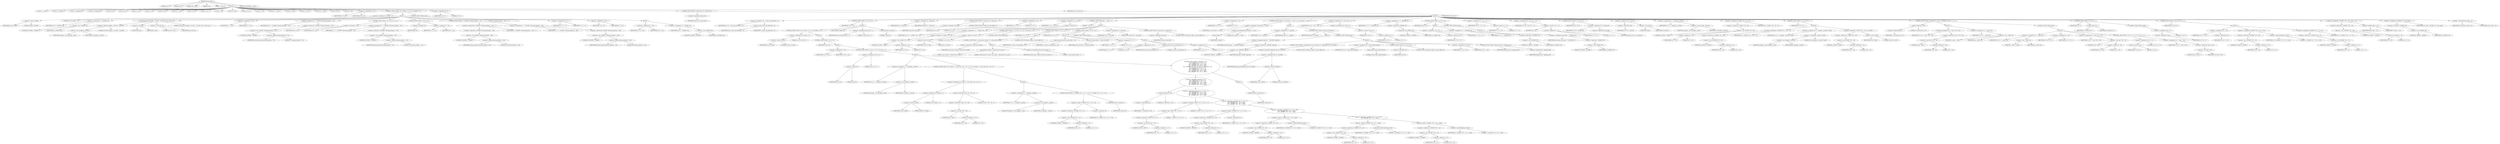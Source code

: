 digraph cache_insert {  
"1000123" [label = "(METHOD,cache_insert)" ]
"1000124" [label = "(PARAM,char *s)" ]
"1000125" [label = "(PARAM,int cp)" ]
"1000126" [label = "(PARAM,time_t time1)" ]
"1000127" [label = "(PARAM,int a4)" ]
"1000128" [label = "(PARAM,__int16 a5)" ]
"1000129" [label = "(BLOCK,,)" ]
"1000130" [label = "(LOCAL,v5: __int16)" ]
"1000131" [label = "(LOCAL,v6: _DWORD *)" ]
"1000132" [label = "(LOCAL,v7: unsigned int)" ]
"1000133" [label = "(LOCAL,v8: unsigned int)" ]
"1000134" [label = "(LOCAL,v9: int)" ]
"1000135" [label = "(LOCAL,v10: int)" ]
"1000136" [label = "(LOCAL,v11: int)" ]
"1000137" [label = "(LOCAL,v12: int)" ]
"1000138" [label = "(LOCAL,v13: int)" ]
"1000139" [label = "(LOCAL,v14: __int16)" ]
"1000140" [label = "(LOCAL,v15: int)" ]
"1000141" [label = "(LOCAL,v16: int *)" ]
"1000142" [label = "(LOCAL,v17: int)" ]
"1000143" [label = "(LOCAL,v19: bool)" ]
"1000144" [label = "(LOCAL,v20: int *)" ]
"1000145" [label = "(LOCAL,v21: int)" ]
"1000146" [label = "(LOCAL,v22: __int64 *)" ]
"1000147" [label = "(LOCAL,v23: char)" ]
"1000148" [label = "(LOCAL,v24: char *)" ]
"1000149" [label = "(LOCAL,v25: __int64)" ]
"1000150" [label = "(LOCAL,v26: int)" ]
"1000151" [label = "(LOCAL,v27: int)" ]
"1000152" [label = "(<operator>.assignment,v5 = a5)" ]
"1000153" [label = "(IDENTIFIER,v5,v5 = a5)" ]
"1000154" [label = "(IDENTIFIER,a5,v5 = a5)" ]
"1000155" [label = "(CONTROL_STRUCTURE,if ( (a5 & 0x980) != 0 ),if ( (a5 & 0x980) != 0 ))" ]
"1000156" [label = "(<operator>.notEquals,(a5 & 0x980) != 0)" ]
"1000157" [label = "(<operator>.and,a5 & 0x980)" ]
"1000158" [label = "(IDENTIFIER,a5,a5 & 0x980)" ]
"1000159" [label = "(LITERAL,0x980,a5 & 0x980)" ]
"1000160" [label = "(LITERAL,0,(a5 & 0x980) != 0)" ]
"1000161" [label = "(BLOCK,,)" ]
"1000162" [label = "(<operator>.assignment,v6 = (_DWORD *)cp)" ]
"1000163" [label = "(IDENTIFIER,v6,v6 = (_DWORD *)cp)" ]
"1000164" [label = "(<operator>.cast,(_DWORD *)cp)" ]
"1000165" [label = "(UNKNOWN,_DWORD *,_DWORD *)" ]
"1000166" [label = "(IDENTIFIER,cp,(_DWORD *)cp)" ]
"1000167" [label = "(log_query,log_query((unsigned __int16)a5 + 0x10000, (int)s, (void *)cp, 0))" ]
"1000168" [label = "(<operator>.addition,(unsigned __int16)a5 + 0x10000)" ]
"1000169" [label = "(<operator>.cast,(unsigned __int16)a5)" ]
"1000170" [label = "(UNKNOWN,unsigned __int16,unsigned __int16)" ]
"1000171" [label = "(IDENTIFIER,a5,(unsigned __int16)a5)" ]
"1000172" [label = "(LITERAL,0x10000,(unsigned __int16)a5 + 0x10000)" ]
"1000173" [label = "(<operator>.cast,(int)s)" ]
"1000174" [label = "(UNKNOWN,int,int)" ]
"1000175" [label = "(IDENTIFIER,s,(int)s)" ]
"1000176" [label = "(<operator>.cast,(void *)cp)" ]
"1000177" [label = "(UNKNOWN,void *,void *)" ]
"1000178" [label = "(IDENTIFIER,cp,(void *)cp)" ]
"1000179" [label = "(LITERAL,0,log_query((unsigned __int16)a5 + 0x10000, (int)s, (void *)cp, 0))" ]
"1000180" [label = "(<operator>.assignment,v7 = a4)" ]
"1000181" [label = "(IDENTIFIER,v7,v7 = a4)" ]
"1000182" [label = "(IDENTIFIER,a4,v7 = a4)" ]
"1000183" [label = "(<operator>.assignment,v8 = *(_DWORD *)(dnsmasq_daemon + 252))" ]
"1000184" [label = "(IDENTIFIER,v8,v8 = *(_DWORD *)(dnsmasq_daemon + 252))" ]
"1000185" [label = "(<operator>.indirection,*(_DWORD *)(dnsmasq_daemon + 252))" ]
"1000186" [label = "(<operator>.cast,(_DWORD *)(dnsmasq_daemon + 252))" ]
"1000187" [label = "(UNKNOWN,_DWORD *,_DWORD *)" ]
"1000188" [label = "(<operator>.addition,dnsmasq_daemon + 252)" ]
"1000189" [label = "(IDENTIFIER,dnsmasq_daemon,dnsmasq_daemon + 252)" ]
"1000190" [label = "(LITERAL,252,dnsmasq_daemon + 252)" ]
"1000191" [label = "(CONTROL_STRUCTURE,if ( v8 < a4 ),if ( v8 < a4 ))" ]
"1000192" [label = "(<operator>.lessThan,v8 < a4)" ]
"1000193" [label = "(IDENTIFIER,v8,v8 < a4)" ]
"1000194" [label = "(IDENTIFIER,a4,v8 < a4)" ]
"1000195" [label = "(<operator>.assignment,v7 = *(_DWORD *)(dnsmasq_daemon + 252))" ]
"1000196" [label = "(IDENTIFIER,v7,v7 = *(_DWORD *)(dnsmasq_daemon + 252))" ]
"1000197" [label = "(<operator>.indirection,*(_DWORD *)(dnsmasq_daemon + 252))" ]
"1000198" [label = "(<operator>.cast,(_DWORD *)(dnsmasq_daemon + 252))" ]
"1000199" [label = "(UNKNOWN,_DWORD *,_DWORD *)" ]
"1000200" [label = "(<operator>.addition,dnsmasq_daemon + 252)" ]
"1000201" [label = "(IDENTIFIER,dnsmasq_daemon,dnsmasq_daemon + 252)" ]
"1000202" [label = "(LITERAL,252,dnsmasq_daemon + 252)" ]
"1000203" [label = "(CONTROL_STRUCTURE,if ( !v8 ),if ( !v8 ))" ]
"1000204" [label = "(<operator>.logicalNot,!v8)" ]
"1000205" [label = "(IDENTIFIER,v8,!v8)" ]
"1000206" [label = "(<operator>.assignment,v7 = a4)" ]
"1000207" [label = "(IDENTIFIER,v7,v7 = a4)" ]
"1000208" [label = "(IDENTIFIER,a4,v7 = a4)" ]
"1000209" [label = "(CONTROL_STRUCTURE,if ( *(_DWORD *)(dnsmasq_daemon + 248) > v7 ),if ( *(_DWORD *)(dnsmasq_daemon + 248) > v7 ))" ]
"1000210" [label = "(<operator>.greaterThan,*(_DWORD *)(dnsmasq_daemon + 248) > v7)" ]
"1000211" [label = "(<operator>.indirection,*(_DWORD *)(dnsmasq_daemon + 248))" ]
"1000212" [label = "(<operator>.cast,(_DWORD *)(dnsmasq_daemon + 248))" ]
"1000213" [label = "(UNKNOWN,_DWORD *,_DWORD *)" ]
"1000214" [label = "(<operator>.addition,dnsmasq_daemon + 248)" ]
"1000215" [label = "(IDENTIFIER,dnsmasq_daemon,dnsmasq_daemon + 248)" ]
"1000216" [label = "(LITERAL,248,dnsmasq_daemon + 248)" ]
"1000217" [label = "(IDENTIFIER,v7,*(_DWORD *)(dnsmasq_daemon + 248) > v7)" ]
"1000218" [label = "(<operator>.assignment,v7 = *(_DWORD *)(dnsmasq_daemon + 248))" ]
"1000219" [label = "(IDENTIFIER,v7,v7 = *(_DWORD *)(dnsmasq_daemon + 248))" ]
"1000220" [label = "(<operator>.indirection,*(_DWORD *)(dnsmasq_daemon + 248))" ]
"1000221" [label = "(<operator>.cast,(_DWORD *)(dnsmasq_daemon + 248))" ]
"1000222" [label = "(UNKNOWN,_DWORD *,_DWORD *)" ]
"1000223" [label = "(<operator>.addition,dnsmasq_daemon + 248)" ]
"1000224" [label = "(IDENTIFIER,dnsmasq_daemon,dnsmasq_daemon + 248)" ]
"1000225" [label = "(LITERAL,248,dnsmasq_daemon + 248)" ]
"1000226" [label = "(<operator>.assignment,v27 = v7)" ]
"1000227" [label = "(IDENTIFIER,v27,v27 = v7)" ]
"1000228" [label = "(IDENTIFIER,v7,v27 = v7)" ]
"1000229" [label = "(<operator>.assignment,v5 = a5)" ]
"1000230" [label = "(IDENTIFIER,v5,v5 = a5)" ]
"1000231" [label = "(IDENTIFIER,a5,v5 = a5)" ]
"1000232" [label = "(CONTROL_STRUCTURE,else,else)" ]
"1000233" [label = "(BLOCK,,)" ]
"1000234" [label = "(<operator>.assignment,v27 = a4)" ]
"1000235" [label = "(IDENTIFIER,v27,v27 = a4)" ]
"1000236" [label = "(IDENTIFIER,a4,v27 = a4)" ]
"1000237" [label = "(<operator>.assignment,v6 = (_DWORD *)cp)" ]
"1000238" [label = "(IDENTIFIER,v6,v6 = (_DWORD *)cp)" ]
"1000239" [label = "(<operator>.cast,(_DWORD *)cp)" ]
"1000240" [label = "(UNKNOWN,_DWORD *,_DWORD *)" ]
"1000241" [label = "(IDENTIFIER,cp,(_DWORD *)cp)" ]
"1000242" [label = "(<operator>.assignment,v9 = 0)" ]
"1000243" [label = "(IDENTIFIER,v9,v9 = 0)" ]
"1000244" [label = "(LITERAL,0,v9 = 0)" ]
"1000245" [label = "(CONTROL_STRUCTURE,if ( !insert_error ),if ( !insert_error ))" ]
"1000246" [label = "(<operator>.logicalNot,!insert_error)" ]
"1000247" [label = "(IDENTIFIER,insert_error,!insert_error)" ]
"1000248" [label = "(BLOCK,,)" ]
"1000249" [label = "(<operator>.assignment,v10 = cache_scan_free(time1, v5))" ]
"1000250" [label = "(IDENTIFIER,v10,v10 = cache_scan_free(time1, v5))" ]
"1000251" [label = "(cache_scan_free,cache_scan_free(time1, v5))" ]
"1000252" [label = "(IDENTIFIER,time1,cache_scan_free(time1, v5))" ]
"1000253" [label = "(IDENTIFIER,v5,cache_scan_free(time1, v5))" ]
"1000254" [label = "(CONTROL_STRUCTURE,if ( v10 ),if ( v10 ))" ]
"1000255" [label = "(IDENTIFIER,v10,if ( v10 ))" ]
"1000256" [label = "(BLOCK,,)" ]
"1000257" [label = "(CONTROL_STRUCTURE,if ( (a5 & 0x180) != 0 ),if ( (a5 & 0x180) != 0 ))" ]
"1000258" [label = "(<operator>.notEquals,(a5 & 0x180) != 0)" ]
"1000259" [label = "(<operator>.and,a5 & 0x180)" ]
"1000260" [label = "(IDENTIFIER,a5,a5 & 0x180)" ]
"1000261" [label = "(LITERAL,0x180,a5 & 0x180)" ]
"1000262" [label = "(LITERAL,0,(a5 & 0x180) != 0)" ]
"1000263" [label = "(BLOCK,,)" ]
"1000264" [label = "(CONTROL_STRUCTURE,if ( v6 ),if ( v6 ))" ]
"1000265" [label = "(IDENTIFIER,v6,if ( v6 ))" ]
"1000266" [label = "(BLOCK,,)" ]
"1000267" [label = "(<operator>.assignment,v9 = v10)" ]
"1000268" [label = "(IDENTIFIER,v9,v9 = v10)" ]
"1000269" [label = "(IDENTIFIER,v10,v9 = v10)" ]
"1000270" [label = "(CONTROL_STRUCTURE,if ( (a5 & 8) != 0 ),if ( (a5 & 8) != 0 ))" ]
"1000271" [label = "(<operator>.notEquals,(a5 & 8) != 0)" ]
"1000272" [label = "(<operator>.and,a5 & 8)" ]
"1000273" [label = "(IDENTIFIER,a5,a5 & 8)" ]
"1000274" [label = "(LITERAL,8,a5 & 8)" ]
"1000275" [label = "(LITERAL,0,(a5 & 8) != 0)" ]
"1000276" [label = "(BLOCK,,)" ]
"1000277" [label = "(<operator>.assignment,v11 = (unsigned __int16)a5)" ]
"1000278" [label = "(IDENTIFIER,v11,v11 = (unsigned __int16)a5)" ]
"1000279" [label = "(<operator>.cast,(unsigned __int16)a5)" ]
"1000280" [label = "(UNKNOWN,unsigned __int16,unsigned __int16)" ]
"1000281" [label = "(IDENTIFIER,a5,(unsigned __int16)a5)" ]
"1000282" [label = "(CONTROL_STRUCTURE,if ( (a5 & 0x80u) != 0 && *(char *)(v9 + 36) < 0 ),if ( (a5 & 0x80u) != 0 && *(char *)(v9 + 36) < 0 ))" ]
"1000283" [label = "(<operator>.logicalAnd,(a5 & 0x80u) != 0 && *(char *)(v9 + 36) < 0)" ]
"1000284" [label = "(<operator>.notEquals,(a5 & 0x80u) != 0)" ]
"1000285" [label = "(<operator>.and,a5 & 0x80u)" ]
"1000286" [label = "(IDENTIFIER,a5,a5 & 0x80u)" ]
"1000287" [label = "(LITERAL,0x80u,a5 & 0x80u)" ]
"1000288" [label = "(LITERAL,0,(a5 & 0x80u) != 0)" ]
"1000289" [label = "(<operator>.lessThan,*(char *)(v9 + 36) < 0)" ]
"1000290" [label = "(<operator>.indirection,*(char *)(v9 + 36))" ]
"1000291" [label = "(<operator>.cast,(char *)(v9 + 36))" ]
"1000292" [label = "(UNKNOWN,char *,char *)" ]
"1000293" [label = "(<operator>.addition,v9 + 36)" ]
"1000294" [label = "(IDENTIFIER,v9,v9 + 36)" ]
"1000295" [label = "(LITERAL,36,v9 + 36)" ]
"1000296" [label = "(LITERAL,0,*(char *)(v9 + 36) < 0)" ]
"1000297" [label = "(BLOCK,,)" ]
"1000298" [label = "(<operator>.assignment,v11 = (unsigned __int16)a5)" ]
"1000299" [label = "(IDENTIFIER,v11,v11 = (unsigned __int16)a5)" ]
"1000300" [label = "(<operator>.cast,(unsigned __int16)a5)" ]
"1000301" [label = "(UNKNOWN,unsigned __int16,unsigned __int16)" ]
"1000302" [label = "(IDENTIFIER,a5,(unsigned __int16)a5)" ]
"1000303" [label = "(CONTROL_STRUCTURE,if ( *(_DWORD *)(v9 + 12) == *v6 ),if ( *(_DWORD *)(v9 + 12) == *v6 ))" ]
"1000304" [label = "(<operator>.equals,*(_DWORD *)(v9 + 12) == *v6)" ]
"1000305" [label = "(<operator>.indirection,*(_DWORD *)(v9 + 12))" ]
"1000306" [label = "(<operator>.cast,(_DWORD *)(v9 + 12))" ]
"1000307" [label = "(UNKNOWN,_DWORD *,_DWORD *)" ]
"1000308" [label = "(<operator>.addition,v9 + 12)" ]
"1000309" [label = "(IDENTIFIER,v9,v9 + 12)" ]
"1000310" [label = "(LITERAL,12,v9 + 12)" ]
"1000311" [label = "(<operator>.indirection,*v6)" ]
"1000312" [label = "(IDENTIFIER,v6,*(_DWORD *)(v9 + 12) == *v6)" ]
"1000313" [label = "(RETURN,return v9;,return v9;)" ]
"1000314" [label = "(IDENTIFIER,v9,return v9;)" ]
"1000315" [label = "(CONTROL_STRUCTURE,if ( _bittest(&v11, 8u)\n              && (*(_BYTE *)(v9 + 37) & 1) != 0\n              && *(_DWORD *)(v9 + 12) == *v6\n              && *(_DWORD *)(v9 + 16) == v6[1]\n              && *(_DWORD *)(v9 + 20) == v6[2]\n              && *(_DWORD *)(v9 + 24) == v6[3] ),if ( _bittest(&v11, 8u)\n              && (*(_BYTE *)(v9 + 37) & 1) != 0\n              && *(_DWORD *)(v9 + 12) == *v6\n              && *(_DWORD *)(v9 + 16) == v6[1]\n              && *(_DWORD *)(v9 + 20) == v6[2]\n              && *(_DWORD *)(v9 + 24) == v6[3] ))" ]
"1000316" [label = "(<operator>.logicalAnd,_bittest(&v11, 8u)\n              && (*(_BYTE *)(v9 + 37) & 1) != 0\n              && *(_DWORD *)(v9 + 12) == *v6\n              && *(_DWORD *)(v9 + 16) == v6[1]\n              && *(_DWORD *)(v9 + 20) == v6[2]\n              && *(_DWORD *)(v9 + 24) == v6[3])" ]
"1000317" [label = "(_bittest,_bittest(&v11, 8u))" ]
"1000318" [label = "(<operator>.addressOf,&v11)" ]
"1000319" [label = "(IDENTIFIER,v11,_bittest(&v11, 8u))" ]
"1000320" [label = "(LITERAL,8u,_bittest(&v11, 8u))" ]
"1000321" [label = "(<operator>.logicalAnd,(*(_BYTE *)(v9 + 37) & 1) != 0\n              && *(_DWORD *)(v9 + 12) == *v6\n              && *(_DWORD *)(v9 + 16) == v6[1]\n              && *(_DWORD *)(v9 + 20) == v6[2]\n              && *(_DWORD *)(v9 + 24) == v6[3])" ]
"1000322" [label = "(<operator>.notEquals,(*(_BYTE *)(v9 + 37) & 1) != 0)" ]
"1000323" [label = "(<operator>.and,*(_BYTE *)(v9 + 37) & 1)" ]
"1000324" [label = "(<operator>.indirection,*(_BYTE *)(v9 + 37))" ]
"1000325" [label = "(<operator>.cast,(_BYTE *)(v9 + 37))" ]
"1000326" [label = "(UNKNOWN,_BYTE *,_BYTE *)" ]
"1000327" [label = "(<operator>.addition,v9 + 37)" ]
"1000328" [label = "(IDENTIFIER,v9,v9 + 37)" ]
"1000329" [label = "(LITERAL,37,v9 + 37)" ]
"1000330" [label = "(LITERAL,1,*(_BYTE *)(v9 + 37) & 1)" ]
"1000331" [label = "(LITERAL,0,(*(_BYTE *)(v9 + 37) & 1) != 0)" ]
"1000332" [label = "(<operator>.logicalAnd,*(_DWORD *)(v9 + 12) == *v6\n              && *(_DWORD *)(v9 + 16) == v6[1]\n              && *(_DWORD *)(v9 + 20) == v6[2]\n              && *(_DWORD *)(v9 + 24) == v6[3])" ]
"1000333" [label = "(<operator>.equals,*(_DWORD *)(v9 + 12) == *v6)" ]
"1000334" [label = "(<operator>.indirection,*(_DWORD *)(v9 + 12))" ]
"1000335" [label = "(<operator>.cast,(_DWORD *)(v9 + 12))" ]
"1000336" [label = "(UNKNOWN,_DWORD *,_DWORD *)" ]
"1000337" [label = "(<operator>.addition,v9 + 12)" ]
"1000338" [label = "(IDENTIFIER,v9,v9 + 12)" ]
"1000339" [label = "(LITERAL,12,v9 + 12)" ]
"1000340" [label = "(<operator>.indirection,*v6)" ]
"1000341" [label = "(IDENTIFIER,v6,*(_DWORD *)(v9 + 12) == *v6)" ]
"1000342" [label = "(<operator>.logicalAnd,*(_DWORD *)(v9 + 16) == v6[1]\n              && *(_DWORD *)(v9 + 20) == v6[2]\n              && *(_DWORD *)(v9 + 24) == v6[3])" ]
"1000343" [label = "(<operator>.equals,*(_DWORD *)(v9 + 16) == v6[1])" ]
"1000344" [label = "(<operator>.indirection,*(_DWORD *)(v9 + 16))" ]
"1000345" [label = "(<operator>.cast,(_DWORD *)(v9 + 16))" ]
"1000346" [label = "(UNKNOWN,_DWORD *,_DWORD *)" ]
"1000347" [label = "(<operator>.addition,v9 + 16)" ]
"1000348" [label = "(IDENTIFIER,v9,v9 + 16)" ]
"1000349" [label = "(LITERAL,16,v9 + 16)" ]
"1000350" [label = "(<operator>.indirectIndexAccess,v6[1])" ]
"1000351" [label = "(IDENTIFIER,v6,*(_DWORD *)(v9 + 16) == v6[1])" ]
"1000352" [label = "(LITERAL,1,*(_DWORD *)(v9 + 16) == v6[1])" ]
"1000353" [label = "(<operator>.logicalAnd,*(_DWORD *)(v9 + 20) == v6[2]\n              && *(_DWORD *)(v9 + 24) == v6[3])" ]
"1000354" [label = "(<operator>.equals,*(_DWORD *)(v9 + 20) == v6[2])" ]
"1000355" [label = "(<operator>.indirection,*(_DWORD *)(v9 + 20))" ]
"1000356" [label = "(<operator>.cast,(_DWORD *)(v9 + 20))" ]
"1000357" [label = "(UNKNOWN,_DWORD *,_DWORD *)" ]
"1000358" [label = "(<operator>.addition,v9 + 20)" ]
"1000359" [label = "(IDENTIFIER,v9,v9 + 20)" ]
"1000360" [label = "(LITERAL,20,v9 + 20)" ]
"1000361" [label = "(<operator>.indirectIndexAccess,v6[2])" ]
"1000362" [label = "(IDENTIFIER,v6,*(_DWORD *)(v9 + 20) == v6[2])" ]
"1000363" [label = "(LITERAL,2,*(_DWORD *)(v9 + 20) == v6[2])" ]
"1000364" [label = "(<operator>.equals,*(_DWORD *)(v9 + 24) == v6[3])" ]
"1000365" [label = "(<operator>.indirection,*(_DWORD *)(v9 + 24))" ]
"1000366" [label = "(<operator>.cast,(_DWORD *)(v9 + 24))" ]
"1000367" [label = "(UNKNOWN,_DWORD *,_DWORD *)" ]
"1000368" [label = "(<operator>.addition,v9 + 24)" ]
"1000369" [label = "(IDENTIFIER,v9,v9 + 24)" ]
"1000370" [label = "(LITERAL,24,v9 + 24)" ]
"1000371" [label = "(<operator>.indirectIndexAccess,v6[3])" ]
"1000372" [label = "(IDENTIFIER,v6,*(_DWORD *)(v9 + 24) == v6[3])" ]
"1000373" [label = "(LITERAL,3,*(_DWORD *)(v9 + 24) == v6[3])" ]
"1000374" [label = "(BLOCK,,)" ]
"1000375" [label = "(RETURN,return v9;,return v9;)" ]
"1000376" [label = "(IDENTIFIER,v9,return v9;)" ]
"1000377" [label = "(JUMP_TARGET,LABEL_42)" ]
"1000378" [label = "(<operator>.assignment,insert_error = 1)" ]
"1000379" [label = "(IDENTIFIER,insert_error,insert_error = 1)" ]
"1000380" [label = "(LITERAL,1,insert_error = 1)" ]
"1000381" [label = "(RETURN,return 0;,return 0;)" ]
"1000382" [label = "(LITERAL,0,return 0;)" ]
"1000383" [label = "(<operator>.assignment,v9 = cache_tail)" ]
"1000384" [label = "(IDENTIFIER,v9,v9 = cache_tail)" ]
"1000385" [label = "(IDENTIFIER,cache_tail,v9 = cache_tail)" ]
"1000386" [label = "(CONTROL_STRUCTURE,if ( !cache_tail ),if ( !cache_tail ))" ]
"1000387" [label = "(<operator>.logicalNot,!cache_tail)" ]
"1000388" [label = "(IDENTIFIER,cache_tail,!cache_tail)" ]
"1000389" [label = "(CONTROL_STRUCTURE,goto LABEL_42;,goto LABEL_42;)" ]
"1000390" [label = "(<operator>.assignment,v12 = 0)" ]
"1000391" [label = "(IDENTIFIER,v12,v12 = 0)" ]
"1000392" [label = "(LITERAL,0,v12 = 0)" ]
"1000393" [label = "(<operator>.assignment,v13 = a5 & 4)" ]
"1000394" [label = "(IDENTIFIER,v13,v13 = a5 & 4)" ]
"1000395" [label = "(<operator>.and,a5 & 4)" ]
"1000396" [label = "(IDENTIFIER,a5,a5 & 4)" ]
"1000397" [label = "(LITERAL,4,a5 & 4)" ]
"1000398" [label = "(CONTROL_STRUCTURE,while ( 1 ),while ( 1 ))" ]
"1000399" [label = "(LITERAL,1,while ( 1 ))" ]
"1000400" [label = "(BLOCK,,)" ]
"1000401" [label = "(<operator>.assignment,v14 = *(_WORD *)(v9 + 36))" ]
"1000402" [label = "(IDENTIFIER,v14,v14 = *(_WORD *)(v9 + 36))" ]
"1000403" [label = "(<operator>.indirection,*(_WORD *)(v9 + 36))" ]
"1000404" [label = "(<operator>.cast,(_WORD *)(v9 + 36))" ]
"1000405" [label = "(UNKNOWN,_WORD *,_WORD *)" ]
"1000406" [label = "(<operator>.addition,v9 + 36)" ]
"1000407" [label = "(IDENTIFIER,v9,v9 + 36)" ]
"1000408" [label = "(LITERAL,36,v9 + 36)" ]
"1000409" [label = "(CONTROL_STRUCTURE,if ( (v14 & 0xC) == 0 ),if ( (v14 & 0xC) == 0 ))" ]
"1000410" [label = "(<operator>.equals,(v14 & 0xC) == 0)" ]
"1000411" [label = "(<operator>.and,v14 & 0xC)" ]
"1000412" [label = "(IDENTIFIER,v14,v14 & 0xC)" ]
"1000413" [label = "(LITERAL,0xC,v14 & 0xC)" ]
"1000414" [label = "(LITERAL,0,(v14 & 0xC) == 0)" ]
"1000415" [label = "(CONTROL_STRUCTURE,break;,break;)" ]
"1000416" [label = "(CONTROL_STRUCTURE,if ( v12 ),if ( v12 ))" ]
"1000417" [label = "(IDENTIFIER,v12,if ( v12 ))" ]
"1000418" [label = "(BLOCK,,)" ]
"1000419" [label = "(CONTROL_STRUCTURE,if ( !cache_insert_warned ),if ( !cache_insert_warned ))" ]
"1000420" [label = "(<operator>.logicalNot,!cache_insert_warned)" ]
"1000421" [label = "(IDENTIFIER,cache_insert_warned,!cache_insert_warned)" ]
"1000422" [label = "(BLOCK,,)" ]
"1000423" [label = "(my_syslog,my_syslog(3, \"Internal error in cache.\"))" ]
"1000424" [label = "(LITERAL,3,my_syslog(3, \"Internal error in cache.\"))" ]
"1000425" [label = "(LITERAL,\"Internal error in cache.\",my_syslog(3, \"Internal error in cache.\"))" ]
"1000426" [label = "(<operator>.assignment,cache_insert_warned = 1)" ]
"1000427" [label = "(IDENTIFIER,cache_insert_warned,cache_insert_warned = 1)" ]
"1000428" [label = "(LITERAL,1,cache_insert_warned = 1)" ]
"1000429" [label = "(CONTROL_STRUCTURE,goto LABEL_42;,goto LABEL_42;)" ]
"1000430" [label = "(CONTROL_STRUCTURE,if ( v13 ),if ( v13 ))" ]
"1000431" [label = "(IDENTIFIER,v13,if ( v13 ))" ]
"1000432" [label = "(BLOCK,,)" ]
"1000433" [label = "(cache_scan_free,cache_scan_free(time1, v14))" ]
"1000434" [label = "(IDENTIFIER,time1,cache_scan_free(time1, v14))" ]
"1000435" [label = "(IDENTIFIER,v14,cache_scan_free(time1, v14))" ]
"1000436" [label = "(<operator>.preIncrement,++cache_live_freed)" ]
"1000437" [label = "(IDENTIFIER,cache_live_freed,++cache_live_freed)" ]
"1000438" [label = "(<operator>.assignment,v12 = 1)" ]
"1000439" [label = "(IDENTIFIER,v12,v12 = 1)" ]
"1000440" [label = "(LITERAL,1,v12 = 1)" ]
"1000441" [label = "(CONTROL_STRUCTURE,else,else)" ]
"1000442" [label = "(BLOCK,,)" ]
"1000443" [label = "(<operator>.assignment,v12 = 0)" ]
"1000444" [label = "(IDENTIFIER,v12,v12 = 0)" ]
"1000445" [label = "(LITERAL,0,v12 = 0)" ]
"1000446" [label = "(cache_scan_free,cache_scan_free(time1, 0))" ]
"1000447" [label = "(IDENTIFIER,time1,cache_scan_free(time1, 0))" ]
"1000448" [label = "(LITERAL,0,cache_scan_free(time1, 0))" ]
"1000449" [label = "(<operator>.assignment,v13 = 1)" ]
"1000450" [label = "(IDENTIFIER,v13,v13 = 1)" ]
"1000451" [label = "(LITERAL,1,v13 = 1)" ]
"1000452" [label = "(<operator>.assignment,v9 = cache_tail)" ]
"1000453" [label = "(IDENTIFIER,v9,v9 = cache_tail)" ]
"1000454" [label = "(IDENTIFIER,cache_tail,v9 = cache_tail)" ]
"1000455" [label = "(CONTROL_STRUCTURE,if ( !cache_tail ),if ( !cache_tail ))" ]
"1000456" [label = "(<operator>.logicalNot,!cache_tail)" ]
"1000457" [label = "(IDENTIFIER,cache_tail,!cache_tail)" ]
"1000458" [label = "(CONTROL_STRUCTURE,goto LABEL_42;,goto LABEL_42;)" ]
"1000459" [label = "(<operator>.assignment,v15 = 0)" ]
"1000460" [label = "(IDENTIFIER,v15,v15 = 0)" ]
"1000461" [label = "(LITERAL,0,v15 = 0)" ]
"1000462" [label = "(CONTROL_STRUCTURE,if ( s && strlen(s) >= 0x32 ),if ( s && strlen(s) >= 0x32 ))" ]
"1000463" [label = "(<operator>.logicalAnd,s && strlen(s) >= 0x32)" ]
"1000464" [label = "(IDENTIFIER,s,s && strlen(s) >= 0x32)" ]
"1000465" [label = "(<operator>.greaterEqualsThan,strlen(s) >= 0x32)" ]
"1000466" [label = "(strlen,strlen(s))" ]
"1000467" [label = "(IDENTIFIER,s,strlen(s))" ]
"1000468" [label = "(LITERAL,0x32,strlen(s) >= 0x32)" ]
"1000469" [label = "(BLOCK,,)" ]
"1000470" [label = "(<operator>.assignment,v15 = big_free)" ]
"1000471" [label = "(IDENTIFIER,v15,v15 = big_free)" ]
"1000472" [label = "(IDENTIFIER,big_free,v15 = big_free)" ]
"1000473" [label = "(CONTROL_STRUCTURE,if ( big_free ),if ( big_free ))" ]
"1000474" [label = "(IDENTIFIER,big_free,if ( big_free ))" ]
"1000475" [label = "(BLOCK,,)" ]
"1000476" [label = "(<operator>.assignment,big_free = *(_DWORD *)big_free)" ]
"1000477" [label = "(IDENTIFIER,big_free,big_free = *(_DWORD *)big_free)" ]
"1000478" [label = "(<operator>.indirection,*(_DWORD *)big_free)" ]
"1000479" [label = "(<operator>.cast,(_DWORD *)big_free)" ]
"1000480" [label = "(UNKNOWN,_DWORD *,_DWORD *)" ]
"1000481" [label = "(IDENTIFIER,big_free,(_DWORD *)big_free)" ]
"1000482" [label = "(CONTROL_STRUCTURE,else,else)" ]
"1000483" [label = "(BLOCK,,)" ]
"1000484" [label = "(CONTROL_STRUCTURE,if ( !(bignames_left | a5 & 0x5000) ),if ( !(bignames_left | a5 & 0x5000) ))" ]
"1000485" [label = "(<operator>.logicalNot,!(bignames_left | a5 & 0x5000))" ]
"1000486" [label = "(<operator>.or,bignames_left | a5 & 0x5000)" ]
"1000487" [label = "(IDENTIFIER,bignames_left,bignames_left | a5 & 0x5000)" ]
"1000488" [label = "(<operator>.and,a5 & 0x5000)" ]
"1000489" [label = "(IDENTIFIER,a5,a5 & 0x5000)" ]
"1000490" [label = "(LITERAL,0x5000,a5 & 0x5000)" ]
"1000491" [label = "(CONTROL_STRUCTURE,goto LABEL_42;,goto LABEL_42;)" ]
"1000492" [label = "(<operator>.assignment,v26 = whine_malloc(0x404u))" ]
"1000493" [label = "(IDENTIFIER,v26,v26 = whine_malloc(0x404u))" ]
"1000494" [label = "(whine_malloc,whine_malloc(0x404u))" ]
"1000495" [label = "(LITERAL,0x404u,whine_malloc(0x404u))" ]
"1000496" [label = "(CONTROL_STRUCTURE,if ( !v26 ),if ( !v26 ))" ]
"1000497" [label = "(<operator>.logicalNot,!v26)" ]
"1000498" [label = "(IDENTIFIER,v26,!v26)" ]
"1000499" [label = "(CONTROL_STRUCTURE,goto LABEL_42;,goto LABEL_42;)" ]
"1000500" [label = "(<operator>.assignment,v15 = v26)" ]
"1000501" [label = "(IDENTIFIER,v15,v15 = v26)" ]
"1000502" [label = "(IDENTIFIER,v26,v15 = v26)" ]
"1000503" [label = "(CONTROL_STRUCTURE,if ( bignames_left ),if ( bignames_left ))" ]
"1000504" [label = "(IDENTIFIER,bignames_left,if ( bignames_left ))" ]
"1000505" [label = "(<operator>.preDecrement,--bignames_left)" ]
"1000506" [label = "(IDENTIFIER,bignames_left,--bignames_left)" ]
"1000507" [label = "(<operator>.assignment,v16 = *(int **)(v9 + 4))" ]
"1000508" [label = "(IDENTIFIER,v16,v16 = *(int **)(v9 + 4))" ]
"1000509" [label = "(<operator>.indirection,*(int **)(v9 + 4))" ]
"1000510" [label = "(<operator>.cast,(int **)(v9 + 4))" ]
"1000511" [label = "(UNKNOWN,int **,int **)" ]
"1000512" [label = "(<operator>.addition,v9 + 4)" ]
"1000513" [label = "(IDENTIFIER,v9,v9 + 4)" ]
"1000514" [label = "(LITERAL,4,v9 + 4)" ]
"1000515" [label = "(<operator>.assignment,v17 = *(_DWORD *)v9)" ]
"1000516" [label = "(IDENTIFIER,v17,v17 = *(_DWORD *)v9)" ]
"1000517" [label = "(<operator>.indirection,*(_DWORD *)v9)" ]
"1000518" [label = "(<operator>.cast,(_DWORD *)v9)" ]
"1000519" [label = "(UNKNOWN,_DWORD *,_DWORD *)" ]
"1000520" [label = "(IDENTIFIER,v9,(_DWORD *)v9)" ]
"1000521" [label = "(CONTROL_STRUCTURE,if ( v16 ),if ( v16 ))" ]
"1000522" [label = "(IDENTIFIER,v16,if ( v16 ))" ]
"1000523" [label = "(BLOCK,,)" ]
"1000524" [label = "(<operator>.assignment,*v16 = v17)" ]
"1000525" [label = "(<operator>.indirection,*v16)" ]
"1000526" [label = "(IDENTIFIER,v16,*v16 = v17)" ]
"1000527" [label = "(IDENTIFIER,v17,*v16 = v17)" ]
"1000528" [label = "(<operator>.assignment,v17 = *(_DWORD *)v9)" ]
"1000529" [label = "(IDENTIFIER,v17,v17 = *(_DWORD *)v9)" ]
"1000530" [label = "(<operator>.indirection,*(_DWORD *)v9)" ]
"1000531" [label = "(<operator>.cast,(_DWORD *)v9)" ]
"1000532" [label = "(UNKNOWN,_DWORD *,_DWORD *)" ]
"1000533" [label = "(IDENTIFIER,v9,(_DWORD *)v9)" ]
"1000534" [label = "(CONTROL_STRUCTURE,else,else)" ]
"1000535" [label = "(BLOCK,,)" ]
"1000536" [label = "(<operator>.assignment,cache_head = *(_DWORD *)v9)" ]
"1000537" [label = "(IDENTIFIER,cache_head,cache_head = *(_DWORD *)v9)" ]
"1000538" [label = "(<operator>.indirection,*(_DWORD *)v9)" ]
"1000539" [label = "(<operator>.cast,(_DWORD *)v9)" ]
"1000540" [label = "(UNKNOWN,_DWORD *,_DWORD *)" ]
"1000541" [label = "(IDENTIFIER,v9,(_DWORD *)v9)" ]
"1000542" [label = "(<operator>.assignment,v19 = v17 == 0)" ]
"1000543" [label = "(IDENTIFIER,v19,v19 = v17 == 0)" ]
"1000544" [label = "(<operator>.equals,v17 == 0)" ]
"1000545" [label = "(IDENTIFIER,v17,v17 == 0)" ]
"1000546" [label = "(LITERAL,0,v17 == 0)" ]
"1000547" [label = "(<operator>.assignment,v20 = (int *)(v17 + 4))" ]
"1000548" [label = "(IDENTIFIER,v20,v20 = (int *)(v17 + 4))" ]
"1000549" [label = "(<operator>.cast,(int *)(v17 + 4))" ]
"1000550" [label = "(UNKNOWN,int *,int *)" ]
"1000551" [label = "(<operator>.addition,v17 + 4)" ]
"1000552" [label = "(IDENTIFIER,v17,v17 + 4)" ]
"1000553" [label = "(LITERAL,4,v17 + 4)" ]
"1000554" [label = "(CONTROL_STRUCTURE,if ( v19 ),if ( v19 ))" ]
"1000555" [label = "(IDENTIFIER,v19,if ( v19 ))" ]
"1000556" [label = "(<operator>.assignment,v20 = &cache_tail)" ]
"1000557" [label = "(IDENTIFIER,v20,v20 = &cache_tail)" ]
"1000558" [label = "(<operator>.addressOf,&cache_tail)" ]
"1000559" [label = "(IDENTIFIER,cache_tail,v20 = &cache_tail)" ]
"1000560" [label = "(<operator>.assignment,*v20 = (int)v16)" ]
"1000561" [label = "(<operator>.indirection,*v20)" ]
"1000562" [label = "(IDENTIFIER,v20,*v20 = (int)v16)" ]
"1000563" [label = "(<operator>.cast,(int)v16)" ]
"1000564" [label = "(UNKNOWN,int,int)" ]
"1000565" [label = "(IDENTIFIER,v16,(int)v16)" ]
"1000566" [label = "(<operator>.assignment,v21 = (unsigned __int16)a5)" ]
"1000567" [label = "(IDENTIFIER,v21,v21 = (unsigned __int16)a5)" ]
"1000568" [label = "(<operator>.cast,(unsigned __int16)a5)" ]
"1000569" [label = "(UNKNOWN,unsigned __int16,unsigned __int16)" ]
"1000570" [label = "(IDENTIFIER,a5,(unsigned __int16)a5)" ]
"1000571" [label = "(<operator>.assignment,*(_WORD *)(v9 + 36) = a5)" ]
"1000572" [label = "(<operator>.indirection,*(_WORD *)(v9 + 36))" ]
"1000573" [label = "(<operator>.cast,(_WORD *)(v9 + 36))" ]
"1000574" [label = "(UNKNOWN,_WORD *,_WORD *)" ]
"1000575" [label = "(<operator>.addition,v9 + 36)" ]
"1000576" [label = "(IDENTIFIER,v9,v9 + 36)" ]
"1000577" [label = "(LITERAL,36,v9 + 36)" ]
"1000578" [label = "(IDENTIFIER,a5,*(_WORD *)(v9 + 36) = a5)" ]
"1000579" [label = "(CONTROL_STRUCTURE,if ( v15 ),if ( v15 ))" ]
"1000580" [label = "(IDENTIFIER,v15,if ( v15 ))" ]
"1000581" [label = "(BLOCK,,)" ]
"1000582" [label = "(<operator>.assignment,*(_DWORD *)(v9 + 40) = v15)" ]
"1000583" [label = "(<operator>.indirection,*(_DWORD *)(v9 + 40))" ]
"1000584" [label = "(<operator>.cast,(_DWORD *)(v9 + 40))" ]
"1000585" [label = "(UNKNOWN,_DWORD *,_DWORD *)" ]
"1000586" [label = "(<operator>.addition,v9 + 40)" ]
"1000587" [label = "(IDENTIFIER,v9,v9 + 40)" ]
"1000588" [label = "(LITERAL,40,v9 + 40)" ]
"1000589" [label = "(IDENTIFIER,v15,*(_DWORD *)(v9 + 40) = v15)" ]
"1000590" [label = "(<operator>.assignment,v21 = (unsigned __int16)a5 | 0x200)" ]
"1000591" [label = "(IDENTIFIER,v21,v21 = (unsigned __int16)a5 | 0x200)" ]
"1000592" [label = "(<operator>.or,(unsigned __int16)a5 | 0x200)" ]
"1000593" [label = "(<operator>.cast,(unsigned __int16)a5)" ]
"1000594" [label = "(UNKNOWN,unsigned __int16,unsigned __int16)" ]
"1000595" [label = "(IDENTIFIER,a5,(unsigned __int16)a5)" ]
"1000596" [label = "(LITERAL,0x200,(unsigned __int16)a5 | 0x200)" ]
"1000597" [label = "(<operator>.assignment,*(_WORD *)(v9 + 36) = a5 | 0x200)" ]
"1000598" [label = "(<operator>.indirection,*(_WORD *)(v9 + 36))" ]
"1000599" [label = "(<operator>.cast,(_WORD *)(v9 + 36))" ]
"1000600" [label = "(UNKNOWN,_WORD *,_WORD *)" ]
"1000601" [label = "(<operator>.addition,v9 + 36)" ]
"1000602" [label = "(IDENTIFIER,v9,v9 + 36)" ]
"1000603" [label = "(LITERAL,36,v9 + 36)" ]
"1000604" [label = "(<operator>.or,a5 | 0x200)" ]
"1000605" [label = "(IDENTIFIER,a5,a5 | 0x200)" ]
"1000606" [label = "(LITERAL,0x200,a5 | 0x200)" ]
"1000607" [label = "(CONTROL_STRUCTURE,if ( _bittest(&v21, 9u) ),if ( _bittest(&v21, 9u) ))" ]
"1000608" [label = "(_bittest,_bittest(&v21, 9u))" ]
"1000609" [label = "(<operator>.addressOf,&v21)" ]
"1000610" [label = "(IDENTIFIER,v21,_bittest(&v21, 9u))" ]
"1000611" [label = "(LITERAL,9u,_bittest(&v21, 9u))" ]
"1000612" [label = "(BLOCK,,)" ]
"1000613" [label = "(<operator>.assignment,v24 = *(char **)(v9 + 40))" ]
"1000614" [label = "(IDENTIFIER,v24,v24 = *(char **)(v9 + 40))" ]
"1000615" [label = "(<operator>.indirection,*(char **)(v9 + 40))" ]
"1000616" [label = "(<operator>.cast,(char **)(v9 + 40))" ]
"1000617" [label = "(UNKNOWN,char **,char **)" ]
"1000618" [label = "(<operator>.addition,v9 + 40)" ]
"1000619" [label = "(IDENTIFIER,v9,v9 + 40)" ]
"1000620" [label = "(LITERAL,40,v9 + 40)" ]
"1000621" [label = "(<operator>.assignment,v22 = (__int64 *)cp)" ]
"1000622" [label = "(IDENTIFIER,v22,v22 = (__int64 *)cp)" ]
"1000623" [label = "(<operator>.cast,(__int64 *)cp)" ]
"1000624" [label = "(UNKNOWN,__int64 *,__int64 *)" ]
"1000625" [label = "(IDENTIFIER,cp,(__int64 *)cp)" ]
"1000626" [label = "(CONTROL_STRUCTURE,else,else)" ]
"1000627" [label = "(BLOCK,,)" ]
"1000628" [label = "(<operator>.assignment,v22 = (__int64 *)cp)" ]
"1000629" [label = "(IDENTIFIER,v22,v22 = (__int64 *)cp)" ]
"1000630" [label = "(<operator>.cast,(__int64 *)cp)" ]
"1000631" [label = "(UNKNOWN,__int64 *,__int64 *)" ]
"1000632" [label = "(IDENTIFIER,cp,(__int64 *)cp)" ]
"1000633" [label = "(<operator>.assignment,v23 = v21)" ]
"1000634" [label = "(IDENTIFIER,v23,v23 = v21)" ]
"1000635" [label = "(IDENTIFIER,v21,v23 = v21)" ]
"1000636" [label = "(<operator>.assignment,v24 = (char *)(v9 + 40))" ]
"1000637" [label = "(IDENTIFIER,v24,v24 = (char *)(v9 + 40))" ]
"1000638" [label = "(<operator>.cast,(char *)(v9 + 40))" ]
"1000639" [label = "(UNKNOWN,char *,char *)" ]
"1000640" [label = "(<operator>.addition,v9 + 40)" ]
"1000641" [label = "(IDENTIFIER,v9,v9 + 40)" ]
"1000642" [label = "(LITERAL,40,v9 + 40)" ]
"1000643" [label = "(CONTROL_STRUCTURE,if ( (v23 & 2) != 0 ),if ( (v23 & 2) != 0 ))" ]
"1000644" [label = "(<operator>.notEquals,(v23 & 2) != 0)" ]
"1000645" [label = "(<operator>.and,v23 & 2)" ]
"1000646" [label = "(IDENTIFIER,v23,v23 & 2)" ]
"1000647" [label = "(LITERAL,2,v23 & 2)" ]
"1000648" [label = "(LITERAL,0,(v23 & 2) != 0)" ]
"1000649" [label = "(<operator>.assignment,v24 = *(char **)v24)" ]
"1000650" [label = "(IDENTIFIER,v24,v24 = *(char **)v24)" ]
"1000651" [label = "(<operator>.indirection,*(char **)v24)" ]
"1000652" [label = "(<operator>.cast,(char **)v24)" ]
"1000653" [label = "(UNKNOWN,char **,char **)" ]
"1000654" [label = "(IDENTIFIER,v24,(char **)v24)" ]
"1000655" [label = "(CONTROL_STRUCTURE,if ( s ),if ( s ))" ]
"1000656" [label = "(IDENTIFIER,s,if ( s ))" ]
"1000657" [label = "(strcpy,strcpy(v24, s))" ]
"1000658" [label = "(IDENTIFIER,v24,strcpy(v24, s))" ]
"1000659" [label = "(IDENTIFIER,s,strcpy(v24, s))" ]
"1000660" [label = "(CONTROL_STRUCTURE,else,else)" ]
"1000661" [label = "(<operator>.assignment,*v24 = 0)" ]
"1000662" [label = "(<operator>.indirection,*v24)" ]
"1000663" [label = "(IDENTIFIER,v24,*v24 = 0)" ]
"1000664" [label = "(LITERAL,0,*v24 = 0)" ]
"1000665" [label = "(CONTROL_STRUCTURE,if ( v22 ),if ( v22 ))" ]
"1000666" [label = "(IDENTIFIER,v22,if ( v22 ))" ]
"1000667" [label = "(BLOCK,,)" ]
"1000668" [label = "(<operator>.assignment,v25 = *v22)" ]
"1000669" [label = "(IDENTIFIER,v25,v25 = *v22)" ]
"1000670" [label = "(<operator>.indirection,*v22)" ]
"1000671" [label = "(IDENTIFIER,v22,v25 = *v22)" ]
"1000672" [label = "(<operator>.assignment,*(_QWORD *)(v9 + 20) = v22[1])" ]
"1000673" [label = "(<operator>.indirection,*(_QWORD *)(v9 + 20))" ]
"1000674" [label = "(<operator>.cast,(_QWORD *)(v9 + 20))" ]
"1000675" [label = "(UNKNOWN,_QWORD *,_QWORD *)" ]
"1000676" [label = "(<operator>.addition,v9 + 20)" ]
"1000677" [label = "(IDENTIFIER,v9,v9 + 20)" ]
"1000678" [label = "(LITERAL,20,v9 + 20)" ]
"1000679" [label = "(<operator>.indirectIndexAccess,v22[1])" ]
"1000680" [label = "(IDENTIFIER,v22,*(_QWORD *)(v9 + 20) = v22[1])" ]
"1000681" [label = "(LITERAL,1,*(_QWORD *)(v9 + 20) = v22[1])" ]
"1000682" [label = "(<operator>.assignment,*(_QWORD *)(v9 + 12) = v25)" ]
"1000683" [label = "(<operator>.indirection,*(_QWORD *)(v9 + 12))" ]
"1000684" [label = "(<operator>.cast,(_QWORD *)(v9 + 12))" ]
"1000685" [label = "(UNKNOWN,_QWORD *,_QWORD *)" ]
"1000686" [label = "(<operator>.addition,v9 + 12)" ]
"1000687" [label = "(IDENTIFIER,v9,v9 + 12)" ]
"1000688" [label = "(LITERAL,12,v9 + 12)" ]
"1000689" [label = "(IDENTIFIER,v25,*(_QWORD *)(v9 + 12) = v25)" ]
"1000690" [label = "(<operator>.assignment,*(_DWORD *)(v9 + 28) = time1 + v27)" ]
"1000691" [label = "(<operator>.indirection,*(_DWORD *)(v9 + 28))" ]
"1000692" [label = "(<operator>.cast,(_DWORD *)(v9 + 28))" ]
"1000693" [label = "(UNKNOWN,_DWORD *,_DWORD *)" ]
"1000694" [label = "(<operator>.addition,v9 + 28)" ]
"1000695" [label = "(IDENTIFIER,v9,v9 + 28)" ]
"1000696" [label = "(LITERAL,28,v9 + 28)" ]
"1000697" [label = "(<operator>.addition,time1 + v27)" ]
"1000698" [label = "(IDENTIFIER,time1,time1 + v27)" ]
"1000699" [label = "(IDENTIFIER,v27,time1 + v27)" ]
"1000700" [label = "(<operator>.assignment,*(_DWORD *)v9 = new_chain)" ]
"1000701" [label = "(<operator>.indirection,*(_DWORD *)v9)" ]
"1000702" [label = "(<operator>.cast,(_DWORD *)v9)" ]
"1000703" [label = "(UNKNOWN,_DWORD *,_DWORD *)" ]
"1000704" [label = "(IDENTIFIER,v9,(_DWORD *)v9)" ]
"1000705" [label = "(IDENTIFIER,new_chain,*(_DWORD *)v9 = new_chain)" ]
"1000706" [label = "(<operator>.assignment,new_chain = v9)" ]
"1000707" [label = "(IDENTIFIER,new_chain,new_chain = v9)" ]
"1000708" [label = "(IDENTIFIER,v9,new_chain = v9)" ]
"1000709" [label = "(RETURN,return v9;,return v9;)" ]
"1000710" [label = "(IDENTIFIER,v9,return v9;)" ]
"1000711" [label = "(METHOD_RETURN,int __cdecl)" ]
  "1000123" -> "1000124" 
  "1000123" -> "1000125" 
  "1000123" -> "1000126" 
  "1000123" -> "1000127" 
  "1000123" -> "1000128" 
  "1000123" -> "1000129" 
  "1000123" -> "1000711" 
  "1000129" -> "1000130" 
  "1000129" -> "1000131" 
  "1000129" -> "1000132" 
  "1000129" -> "1000133" 
  "1000129" -> "1000134" 
  "1000129" -> "1000135" 
  "1000129" -> "1000136" 
  "1000129" -> "1000137" 
  "1000129" -> "1000138" 
  "1000129" -> "1000139" 
  "1000129" -> "1000140" 
  "1000129" -> "1000141" 
  "1000129" -> "1000142" 
  "1000129" -> "1000143" 
  "1000129" -> "1000144" 
  "1000129" -> "1000145" 
  "1000129" -> "1000146" 
  "1000129" -> "1000147" 
  "1000129" -> "1000148" 
  "1000129" -> "1000149" 
  "1000129" -> "1000150" 
  "1000129" -> "1000151" 
  "1000129" -> "1000152" 
  "1000129" -> "1000155" 
  "1000129" -> "1000242" 
  "1000129" -> "1000245" 
  "1000129" -> "1000709" 
  "1000152" -> "1000153" 
  "1000152" -> "1000154" 
  "1000155" -> "1000156" 
  "1000155" -> "1000161" 
  "1000155" -> "1000232" 
  "1000156" -> "1000157" 
  "1000156" -> "1000160" 
  "1000157" -> "1000158" 
  "1000157" -> "1000159" 
  "1000161" -> "1000162" 
  "1000161" -> "1000167" 
  "1000161" -> "1000180" 
  "1000161" -> "1000183" 
  "1000161" -> "1000191" 
  "1000161" -> "1000203" 
  "1000161" -> "1000209" 
  "1000161" -> "1000226" 
  "1000161" -> "1000229" 
  "1000162" -> "1000163" 
  "1000162" -> "1000164" 
  "1000164" -> "1000165" 
  "1000164" -> "1000166" 
  "1000167" -> "1000168" 
  "1000167" -> "1000173" 
  "1000167" -> "1000176" 
  "1000167" -> "1000179" 
  "1000168" -> "1000169" 
  "1000168" -> "1000172" 
  "1000169" -> "1000170" 
  "1000169" -> "1000171" 
  "1000173" -> "1000174" 
  "1000173" -> "1000175" 
  "1000176" -> "1000177" 
  "1000176" -> "1000178" 
  "1000180" -> "1000181" 
  "1000180" -> "1000182" 
  "1000183" -> "1000184" 
  "1000183" -> "1000185" 
  "1000185" -> "1000186" 
  "1000186" -> "1000187" 
  "1000186" -> "1000188" 
  "1000188" -> "1000189" 
  "1000188" -> "1000190" 
  "1000191" -> "1000192" 
  "1000191" -> "1000195" 
  "1000192" -> "1000193" 
  "1000192" -> "1000194" 
  "1000195" -> "1000196" 
  "1000195" -> "1000197" 
  "1000197" -> "1000198" 
  "1000198" -> "1000199" 
  "1000198" -> "1000200" 
  "1000200" -> "1000201" 
  "1000200" -> "1000202" 
  "1000203" -> "1000204" 
  "1000203" -> "1000206" 
  "1000204" -> "1000205" 
  "1000206" -> "1000207" 
  "1000206" -> "1000208" 
  "1000209" -> "1000210" 
  "1000209" -> "1000218" 
  "1000210" -> "1000211" 
  "1000210" -> "1000217" 
  "1000211" -> "1000212" 
  "1000212" -> "1000213" 
  "1000212" -> "1000214" 
  "1000214" -> "1000215" 
  "1000214" -> "1000216" 
  "1000218" -> "1000219" 
  "1000218" -> "1000220" 
  "1000220" -> "1000221" 
  "1000221" -> "1000222" 
  "1000221" -> "1000223" 
  "1000223" -> "1000224" 
  "1000223" -> "1000225" 
  "1000226" -> "1000227" 
  "1000226" -> "1000228" 
  "1000229" -> "1000230" 
  "1000229" -> "1000231" 
  "1000232" -> "1000233" 
  "1000233" -> "1000234" 
  "1000233" -> "1000237" 
  "1000234" -> "1000235" 
  "1000234" -> "1000236" 
  "1000237" -> "1000238" 
  "1000237" -> "1000239" 
  "1000239" -> "1000240" 
  "1000239" -> "1000241" 
  "1000242" -> "1000243" 
  "1000242" -> "1000244" 
  "1000245" -> "1000246" 
  "1000245" -> "1000248" 
  "1000246" -> "1000247" 
  "1000248" -> "1000249" 
  "1000248" -> "1000254" 
  "1000248" -> "1000383" 
  "1000248" -> "1000386" 
  "1000248" -> "1000390" 
  "1000248" -> "1000393" 
  "1000248" -> "1000398" 
  "1000248" -> "1000459" 
  "1000248" -> "1000462" 
  "1000248" -> "1000507" 
  "1000248" -> "1000515" 
  "1000248" -> "1000521" 
  "1000248" -> "1000542" 
  "1000248" -> "1000547" 
  "1000248" -> "1000554" 
  "1000248" -> "1000560" 
  "1000248" -> "1000566" 
  "1000248" -> "1000571" 
  "1000248" -> "1000579" 
  "1000248" -> "1000607" 
  "1000248" -> "1000655" 
  "1000248" -> "1000665" 
  "1000248" -> "1000690" 
  "1000248" -> "1000700" 
  "1000248" -> "1000706" 
  "1000249" -> "1000250" 
  "1000249" -> "1000251" 
  "1000251" -> "1000252" 
  "1000251" -> "1000253" 
  "1000254" -> "1000255" 
  "1000254" -> "1000256" 
  "1000256" -> "1000257" 
  "1000256" -> "1000377" 
  "1000256" -> "1000378" 
  "1000256" -> "1000381" 
  "1000257" -> "1000258" 
  "1000257" -> "1000263" 
  "1000258" -> "1000259" 
  "1000258" -> "1000262" 
  "1000259" -> "1000260" 
  "1000259" -> "1000261" 
  "1000263" -> "1000264" 
  "1000264" -> "1000265" 
  "1000264" -> "1000266" 
  "1000266" -> "1000267" 
  "1000266" -> "1000270" 
  "1000267" -> "1000268" 
  "1000267" -> "1000269" 
  "1000270" -> "1000271" 
  "1000270" -> "1000276" 
  "1000271" -> "1000272" 
  "1000271" -> "1000275" 
  "1000272" -> "1000273" 
  "1000272" -> "1000274" 
  "1000276" -> "1000277" 
  "1000276" -> "1000282" 
  "1000276" -> "1000315" 
  "1000277" -> "1000278" 
  "1000277" -> "1000279" 
  "1000279" -> "1000280" 
  "1000279" -> "1000281" 
  "1000282" -> "1000283" 
  "1000282" -> "1000297" 
  "1000283" -> "1000284" 
  "1000283" -> "1000289" 
  "1000284" -> "1000285" 
  "1000284" -> "1000288" 
  "1000285" -> "1000286" 
  "1000285" -> "1000287" 
  "1000289" -> "1000290" 
  "1000289" -> "1000296" 
  "1000290" -> "1000291" 
  "1000291" -> "1000292" 
  "1000291" -> "1000293" 
  "1000293" -> "1000294" 
  "1000293" -> "1000295" 
  "1000297" -> "1000298" 
  "1000297" -> "1000303" 
  "1000298" -> "1000299" 
  "1000298" -> "1000300" 
  "1000300" -> "1000301" 
  "1000300" -> "1000302" 
  "1000303" -> "1000304" 
  "1000303" -> "1000313" 
  "1000304" -> "1000305" 
  "1000304" -> "1000311" 
  "1000305" -> "1000306" 
  "1000306" -> "1000307" 
  "1000306" -> "1000308" 
  "1000308" -> "1000309" 
  "1000308" -> "1000310" 
  "1000311" -> "1000312" 
  "1000313" -> "1000314" 
  "1000315" -> "1000316" 
  "1000315" -> "1000374" 
  "1000316" -> "1000317" 
  "1000316" -> "1000321" 
  "1000317" -> "1000318" 
  "1000317" -> "1000320" 
  "1000318" -> "1000319" 
  "1000321" -> "1000322" 
  "1000321" -> "1000332" 
  "1000322" -> "1000323" 
  "1000322" -> "1000331" 
  "1000323" -> "1000324" 
  "1000323" -> "1000330" 
  "1000324" -> "1000325" 
  "1000325" -> "1000326" 
  "1000325" -> "1000327" 
  "1000327" -> "1000328" 
  "1000327" -> "1000329" 
  "1000332" -> "1000333" 
  "1000332" -> "1000342" 
  "1000333" -> "1000334" 
  "1000333" -> "1000340" 
  "1000334" -> "1000335" 
  "1000335" -> "1000336" 
  "1000335" -> "1000337" 
  "1000337" -> "1000338" 
  "1000337" -> "1000339" 
  "1000340" -> "1000341" 
  "1000342" -> "1000343" 
  "1000342" -> "1000353" 
  "1000343" -> "1000344" 
  "1000343" -> "1000350" 
  "1000344" -> "1000345" 
  "1000345" -> "1000346" 
  "1000345" -> "1000347" 
  "1000347" -> "1000348" 
  "1000347" -> "1000349" 
  "1000350" -> "1000351" 
  "1000350" -> "1000352" 
  "1000353" -> "1000354" 
  "1000353" -> "1000364" 
  "1000354" -> "1000355" 
  "1000354" -> "1000361" 
  "1000355" -> "1000356" 
  "1000356" -> "1000357" 
  "1000356" -> "1000358" 
  "1000358" -> "1000359" 
  "1000358" -> "1000360" 
  "1000361" -> "1000362" 
  "1000361" -> "1000363" 
  "1000364" -> "1000365" 
  "1000364" -> "1000371" 
  "1000365" -> "1000366" 
  "1000366" -> "1000367" 
  "1000366" -> "1000368" 
  "1000368" -> "1000369" 
  "1000368" -> "1000370" 
  "1000371" -> "1000372" 
  "1000371" -> "1000373" 
  "1000374" -> "1000375" 
  "1000375" -> "1000376" 
  "1000378" -> "1000379" 
  "1000378" -> "1000380" 
  "1000381" -> "1000382" 
  "1000383" -> "1000384" 
  "1000383" -> "1000385" 
  "1000386" -> "1000387" 
  "1000386" -> "1000389" 
  "1000387" -> "1000388" 
  "1000390" -> "1000391" 
  "1000390" -> "1000392" 
  "1000393" -> "1000394" 
  "1000393" -> "1000395" 
  "1000395" -> "1000396" 
  "1000395" -> "1000397" 
  "1000398" -> "1000399" 
  "1000398" -> "1000400" 
  "1000400" -> "1000401" 
  "1000400" -> "1000409" 
  "1000400" -> "1000416" 
  "1000400" -> "1000430" 
  "1000400" -> "1000452" 
  "1000400" -> "1000455" 
  "1000401" -> "1000402" 
  "1000401" -> "1000403" 
  "1000403" -> "1000404" 
  "1000404" -> "1000405" 
  "1000404" -> "1000406" 
  "1000406" -> "1000407" 
  "1000406" -> "1000408" 
  "1000409" -> "1000410" 
  "1000409" -> "1000415" 
  "1000410" -> "1000411" 
  "1000410" -> "1000414" 
  "1000411" -> "1000412" 
  "1000411" -> "1000413" 
  "1000416" -> "1000417" 
  "1000416" -> "1000418" 
  "1000418" -> "1000419" 
  "1000418" -> "1000429" 
  "1000419" -> "1000420" 
  "1000419" -> "1000422" 
  "1000420" -> "1000421" 
  "1000422" -> "1000423" 
  "1000422" -> "1000426" 
  "1000423" -> "1000424" 
  "1000423" -> "1000425" 
  "1000426" -> "1000427" 
  "1000426" -> "1000428" 
  "1000430" -> "1000431" 
  "1000430" -> "1000432" 
  "1000430" -> "1000441" 
  "1000432" -> "1000433" 
  "1000432" -> "1000436" 
  "1000432" -> "1000438" 
  "1000433" -> "1000434" 
  "1000433" -> "1000435" 
  "1000436" -> "1000437" 
  "1000438" -> "1000439" 
  "1000438" -> "1000440" 
  "1000441" -> "1000442" 
  "1000442" -> "1000443" 
  "1000442" -> "1000446" 
  "1000442" -> "1000449" 
  "1000443" -> "1000444" 
  "1000443" -> "1000445" 
  "1000446" -> "1000447" 
  "1000446" -> "1000448" 
  "1000449" -> "1000450" 
  "1000449" -> "1000451" 
  "1000452" -> "1000453" 
  "1000452" -> "1000454" 
  "1000455" -> "1000456" 
  "1000455" -> "1000458" 
  "1000456" -> "1000457" 
  "1000459" -> "1000460" 
  "1000459" -> "1000461" 
  "1000462" -> "1000463" 
  "1000462" -> "1000469" 
  "1000463" -> "1000464" 
  "1000463" -> "1000465" 
  "1000465" -> "1000466" 
  "1000465" -> "1000468" 
  "1000466" -> "1000467" 
  "1000469" -> "1000470" 
  "1000469" -> "1000473" 
  "1000470" -> "1000471" 
  "1000470" -> "1000472" 
  "1000473" -> "1000474" 
  "1000473" -> "1000475" 
  "1000473" -> "1000482" 
  "1000475" -> "1000476" 
  "1000476" -> "1000477" 
  "1000476" -> "1000478" 
  "1000478" -> "1000479" 
  "1000479" -> "1000480" 
  "1000479" -> "1000481" 
  "1000482" -> "1000483" 
  "1000483" -> "1000484" 
  "1000483" -> "1000492" 
  "1000483" -> "1000496" 
  "1000483" -> "1000500" 
  "1000483" -> "1000503" 
  "1000484" -> "1000485" 
  "1000484" -> "1000491" 
  "1000485" -> "1000486" 
  "1000486" -> "1000487" 
  "1000486" -> "1000488" 
  "1000488" -> "1000489" 
  "1000488" -> "1000490" 
  "1000492" -> "1000493" 
  "1000492" -> "1000494" 
  "1000494" -> "1000495" 
  "1000496" -> "1000497" 
  "1000496" -> "1000499" 
  "1000497" -> "1000498" 
  "1000500" -> "1000501" 
  "1000500" -> "1000502" 
  "1000503" -> "1000504" 
  "1000503" -> "1000505" 
  "1000505" -> "1000506" 
  "1000507" -> "1000508" 
  "1000507" -> "1000509" 
  "1000509" -> "1000510" 
  "1000510" -> "1000511" 
  "1000510" -> "1000512" 
  "1000512" -> "1000513" 
  "1000512" -> "1000514" 
  "1000515" -> "1000516" 
  "1000515" -> "1000517" 
  "1000517" -> "1000518" 
  "1000518" -> "1000519" 
  "1000518" -> "1000520" 
  "1000521" -> "1000522" 
  "1000521" -> "1000523" 
  "1000521" -> "1000534" 
  "1000523" -> "1000524" 
  "1000523" -> "1000528" 
  "1000524" -> "1000525" 
  "1000524" -> "1000527" 
  "1000525" -> "1000526" 
  "1000528" -> "1000529" 
  "1000528" -> "1000530" 
  "1000530" -> "1000531" 
  "1000531" -> "1000532" 
  "1000531" -> "1000533" 
  "1000534" -> "1000535" 
  "1000535" -> "1000536" 
  "1000536" -> "1000537" 
  "1000536" -> "1000538" 
  "1000538" -> "1000539" 
  "1000539" -> "1000540" 
  "1000539" -> "1000541" 
  "1000542" -> "1000543" 
  "1000542" -> "1000544" 
  "1000544" -> "1000545" 
  "1000544" -> "1000546" 
  "1000547" -> "1000548" 
  "1000547" -> "1000549" 
  "1000549" -> "1000550" 
  "1000549" -> "1000551" 
  "1000551" -> "1000552" 
  "1000551" -> "1000553" 
  "1000554" -> "1000555" 
  "1000554" -> "1000556" 
  "1000556" -> "1000557" 
  "1000556" -> "1000558" 
  "1000558" -> "1000559" 
  "1000560" -> "1000561" 
  "1000560" -> "1000563" 
  "1000561" -> "1000562" 
  "1000563" -> "1000564" 
  "1000563" -> "1000565" 
  "1000566" -> "1000567" 
  "1000566" -> "1000568" 
  "1000568" -> "1000569" 
  "1000568" -> "1000570" 
  "1000571" -> "1000572" 
  "1000571" -> "1000578" 
  "1000572" -> "1000573" 
  "1000573" -> "1000574" 
  "1000573" -> "1000575" 
  "1000575" -> "1000576" 
  "1000575" -> "1000577" 
  "1000579" -> "1000580" 
  "1000579" -> "1000581" 
  "1000581" -> "1000582" 
  "1000581" -> "1000590" 
  "1000581" -> "1000597" 
  "1000582" -> "1000583" 
  "1000582" -> "1000589" 
  "1000583" -> "1000584" 
  "1000584" -> "1000585" 
  "1000584" -> "1000586" 
  "1000586" -> "1000587" 
  "1000586" -> "1000588" 
  "1000590" -> "1000591" 
  "1000590" -> "1000592" 
  "1000592" -> "1000593" 
  "1000592" -> "1000596" 
  "1000593" -> "1000594" 
  "1000593" -> "1000595" 
  "1000597" -> "1000598" 
  "1000597" -> "1000604" 
  "1000598" -> "1000599" 
  "1000599" -> "1000600" 
  "1000599" -> "1000601" 
  "1000601" -> "1000602" 
  "1000601" -> "1000603" 
  "1000604" -> "1000605" 
  "1000604" -> "1000606" 
  "1000607" -> "1000608" 
  "1000607" -> "1000612" 
  "1000607" -> "1000626" 
  "1000608" -> "1000609" 
  "1000608" -> "1000611" 
  "1000609" -> "1000610" 
  "1000612" -> "1000613" 
  "1000612" -> "1000621" 
  "1000613" -> "1000614" 
  "1000613" -> "1000615" 
  "1000615" -> "1000616" 
  "1000616" -> "1000617" 
  "1000616" -> "1000618" 
  "1000618" -> "1000619" 
  "1000618" -> "1000620" 
  "1000621" -> "1000622" 
  "1000621" -> "1000623" 
  "1000623" -> "1000624" 
  "1000623" -> "1000625" 
  "1000626" -> "1000627" 
  "1000627" -> "1000628" 
  "1000627" -> "1000633" 
  "1000627" -> "1000636" 
  "1000627" -> "1000643" 
  "1000628" -> "1000629" 
  "1000628" -> "1000630" 
  "1000630" -> "1000631" 
  "1000630" -> "1000632" 
  "1000633" -> "1000634" 
  "1000633" -> "1000635" 
  "1000636" -> "1000637" 
  "1000636" -> "1000638" 
  "1000638" -> "1000639" 
  "1000638" -> "1000640" 
  "1000640" -> "1000641" 
  "1000640" -> "1000642" 
  "1000643" -> "1000644" 
  "1000643" -> "1000649" 
  "1000644" -> "1000645" 
  "1000644" -> "1000648" 
  "1000645" -> "1000646" 
  "1000645" -> "1000647" 
  "1000649" -> "1000650" 
  "1000649" -> "1000651" 
  "1000651" -> "1000652" 
  "1000652" -> "1000653" 
  "1000652" -> "1000654" 
  "1000655" -> "1000656" 
  "1000655" -> "1000657" 
  "1000655" -> "1000660" 
  "1000657" -> "1000658" 
  "1000657" -> "1000659" 
  "1000660" -> "1000661" 
  "1000661" -> "1000662" 
  "1000661" -> "1000664" 
  "1000662" -> "1000663" 
  "1000665" -> "1000666" 
  "1000665" -> "1000667" 
  "1000667" -> "1000668" 
  "1000667" -> "1000672" 
  "1000667" -> "1000682" 
  "1000668" -> "1000669" 
  "1000668" -> "1000670" 
  "1000670" -> "1000671" 
  "1000672" -> "1000673" 
  "1000672" -> "1000679" 
  "1000673" -> "1000674" 
  "1000674" -> "1000675" 
  "1000674" -> "1000676" 
  "1000676" -> "1000677" 
  "1000676" -> "1000678" 
  "1000679" -> "1000680" 
  "1000679" -> "1000681" 
  "1000682" -> "1000683" 
  "1000682" -> "1000689" 
  "1000683" -> "1000684" 
  "1000684" -> "1000685" 
  "1000684" -> "1000686" 
  "1000686" -> "1000687" 
  "1000686" -> "1000688" 
  "1000690" -> "1000691" 
  "1000690" -> "1000697" 
  "1000691" -> "1000692" 
  "1000692" -> "1000693" 
  "1000692" -> "1000694" 
  "1000694" -> "1000695" 
  "1000694" -> "1000696" 
  "1000697" -> "1000698" 
  "1000697" -> "1000699" 
  "1000700" -> "1000701" 
  "1000700" -> "1000705" 
  "1000701" -> "1000702" 
  "1000702" -> "1000703" 
  "1000702" -> "1000704" 
  "1000706" -> "1000707" 
  "1000706" -> "1000708" 
  "1000709" -> "1000710" 
}
